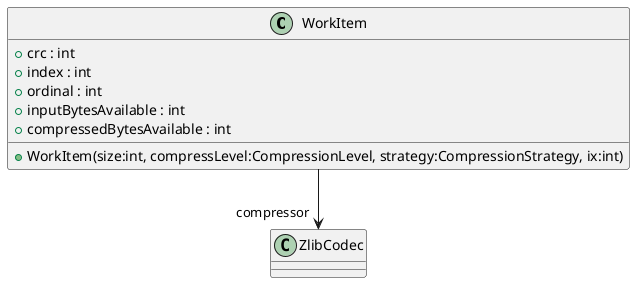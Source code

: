 @startuml
class WorkItem {
    + crc : int
    + index : int
    + ordinal : int
    + inputBytesAvailable : int
    + compressedBytesAvailable : int
    + WorkItem(size:int, compressLevel:CompressionLevel, strategy:CompressionStrategy, ix:int)
}
WorkItem --> "compressor" ZlibCodec
@enduml
